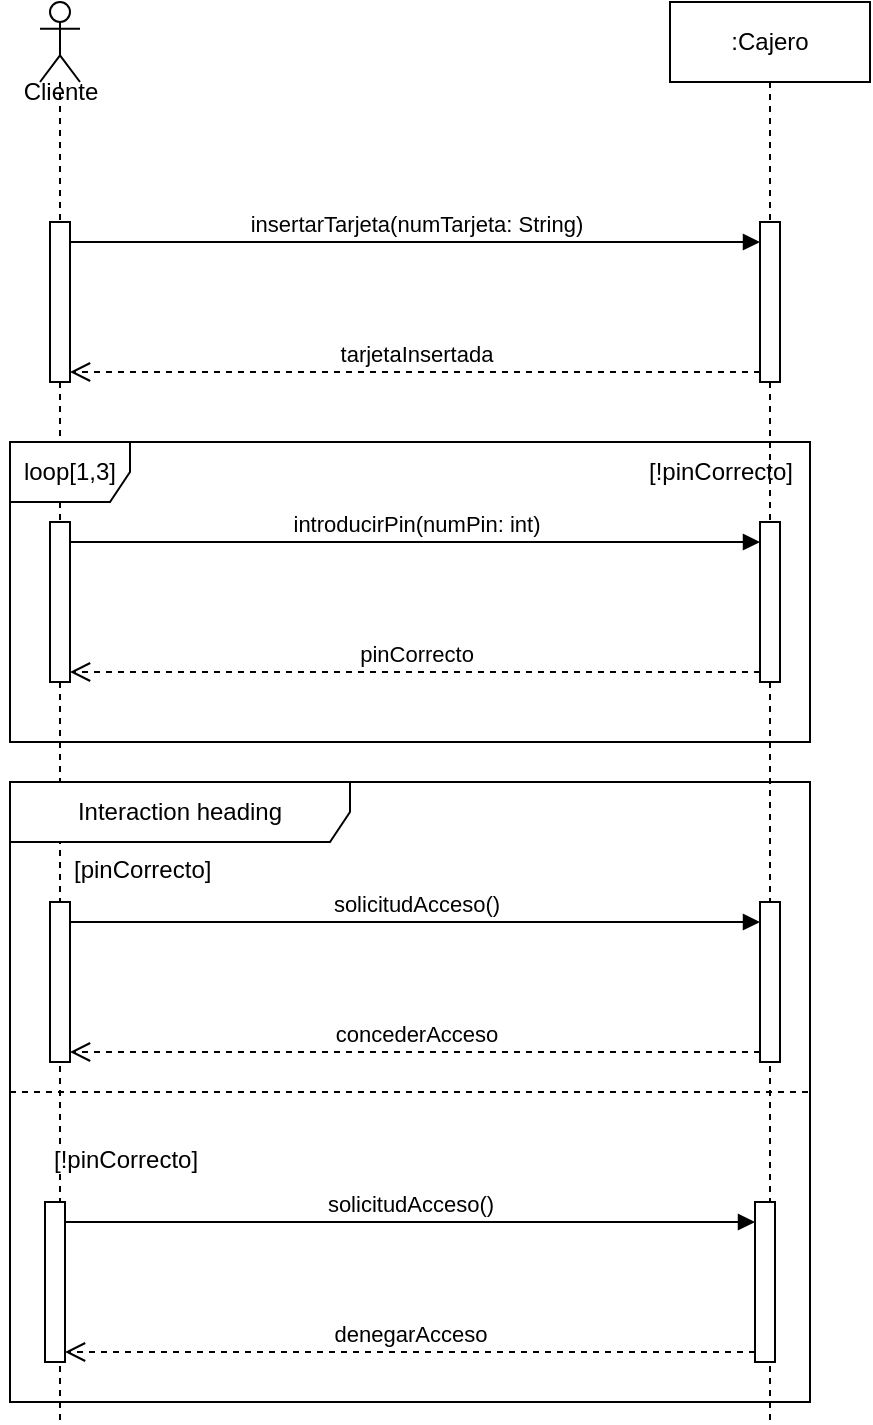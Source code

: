 <mxfile version="21.6.1" type="device">
  <diagram name="Página-1" id="_6TGcyd42zc6loi7AAFM">
    <mxGraphModel dx="915" dy="533" grid="1" gridSize="10" guides="1" tooltips="1" connect="1" arrows="1" fold="1" page="1" pageScale="1" pageWidth="1169" pageHeight="827" math="0" shadow="0">
      <root>
        <mxCell id="0" />
        <mxCell id="1" parent="0" />
        <mxCell id="o2e2sUvXSWCvMQpJ2uib-1" value="" style="shape=umlLifeline;perimeter=lifelinePerimeter;whiteSpace=wrap;html=1;container=1;dropTarget=0;collapsible=0;recursiveResize=0;outlineConnect=0;portConstraint=eastwest;newEdgeStyle={&quot;edgeStyle&quot;:&quot;elbowEdgeStyle&quot;,&quot;elbow&quot;:&quot;vertical&quot;,&quot;curved&quot;:0,&quot;rounded&quot;:0};participant=umlActor;" vertex="1" parent="1">
          <mxGeometry x="435" y="180" width="20" height="710" as="geometry" />
        </mxCell>
        <mxCell id="o2e2sUvXSWCvMQpJ2uib-2" value=":Cajero" style="shape=umlLifeline;perimeter=lifelinePerimeter;whiteSpace=wrap;html=1;container=1;dropTarget=0;collapsible=0;recursiveResize=0;outlineConnect=0;portConstraint=eastwest;newEdgeStyle={&quot;edgeStyle&quot;:&quot;elbowEdgeStyle&quot;,&quot;elbow&quot;:&quot;vertical&quot;,&quot;curved&quot;:0,&quot;rounded&quot;:0};" vertex="1" parent="1">
          <mxGeometry x="750" y="180" width="100" height="710" as="geometry" />
        </mxCell>
        <mxCell id="o2e2sUvXSWCvMQpJ2uib-10" value="" style="html=1;points=[];perimeter=orthogonalPerimeter;outlineConnect=0;targetShapes=umlLifeline;portConstraint=eastwest;newEdgeStyle={&quot;edgeStyle&quot;:&quot;elbowEdgeStyle&quot;,&quot;elbow&quot;:&quot;vertical&quot;,&quot;curved&quot;:0,&quot;rounded&quot;:0};" vertex="1" parent="o2e2sUvXSWCvMQpJ2uib-2">
          <mxGeometry x="45" y="260" width="10" height="80" as="geometry" />
        </mxCell>
        <mxCell id="o2e2sUvXSWCvMQpJ2uib-11" value="introducirPin(numPin: int)" style="html=1;verticalAlign=bottom;endArrow=block;edgeStyle=elbowEdgeStyle;elbow=vertical;curved=0;rounded=0;" edge="1" parent="o2e2sUvXSWCvMQpJ2uib-2">
          <mxGeometry relative="1" as="geometry">
            <mxPoint x="-300" y="270" as="sourcePoint" />
            <mxPoint x="45" y="270" as="targetPoint" />
          </mxGeometry>
        </mxCell>
        <mxCell id="o2e2sUvXSWCvMQpJ2uib-12" value="pinCorrecto" style="html=1;verticalAlign=bottom;endArrow=open;dashed=1;endSize=8;edgeStyle=elbowEdgeStyle;elbow=vertical;curved=0;rounded=0;" edge="1" source="o2e2sUvXSWCvMQpJ2uib-10" parent="o2e2sUvXSWCvMQpJ2uib-2">
          <mxGeometry relative="1" as="geometry">
            <mxPoint x="-300" y="335" as="targetPoint" />
          </mxGeometry>
        </mxCell>
        <mxCell id="o2e2sUvXSWCvMQpJ2uib-13" value="" style="html=1;points=[];perimeter=orthogonalPerimeter;outlineConnect=0;targetShapes=umlLifeline;portConstraint=eastwest;newEdgeStyle={&quot;edgeStyle&quot;:&quot;elbowEdgeStyle&quot;,&quot;elbow&quot;:&quot;vertical&quot;,&quot;curved&quot;:0,&quot;rounded&quot;:0};" vertex="1" parent="o2e2sUvXSWCvMQpJ2uib-2">
          <mxGeometry x="-310" y="260" width="10" height="80" as="geometry" />
        </mxCell>
        <mxCell id="o2e2sUvXSWCvMQpJ2uib-16" value="" style="html=1;points=[];perimeter=orthogonalPerimeter;outlineConnect=0;targetShapes=umlLifeline;portConstraint=eastwest;newEdgeStyle={&quot;edgeStyle&quot;:&quot;elbowEdgeStyle&quot;,&quot;elbow&quot;:&quot;vertical&quot;,&quot;curved&quot;:0,&quot;rounded&quot;:0};" vertex="1" parent="o2e2sUvXSWCvMQpJ2uib-2">
          <mxGeometry x="45" y="450" width="10" height="80" as="geometry" />
        </mxCell>
        <mxCell id="o2e2sUvXSWCvMQpJ2uib-17" value="solicitudAcceso()" style="html=1;verticalAlign=bottom;endArrow=block;edgeStyle=elbowEdgeStyle;elbow=vertical;curved=0;rounded=0;" edge="1" parent="o2e2sUvXSWCvMQpJ2uib-2">
          <mxGeometry relative="1" as="geometry">
            <mxPoint x="-300" y="460" as="sourcePoint" />
            <mxPoint x="45" y="460" as="targetPoint" />
          </mxGeometry>
        </mxCell>
        <mxCell id="o2e2sUvXSWCvMQpJ2uib-18" value="concederAcceso" style="html=1;verticalAlign=bottom;endArrow=open;dashed=1;endSize=8;edgeStyle=elbowEdgeStyle;elbow=vertical;curved=0;rounded=0;" edge="1" source="o2e2sUvXSWCvMQpJ2uib-16" parent="o2e2sUvXSWCvMQpJ2uib-2">
          <mxGeometry relative="1" as="geometry">
            <mxPoint x="-300" y="525" as="targetPoint" />
          </mxGeometry>
        </mxCell>
        <mxCell id="o2e2sUvXSWCvMQpJ2uib-19" value="" style="html=1;points=[];perimeter=orthogonalPerimeter;outlineConnect=0;targetShapes=umlLifeline;portConstraint=eastwest;newEdgeStyle={&quot;edgeStyle&quot;:&quot;elbowEdgeStyle&quot;,&quot;elbow&quot;:&quot;vertical&quot;,&quot;curved&quot;:0,&quot;rounded&quot;:0};" vertex="1" parent="o2e2sUvXSWCvMQpJ2uib-2">
          <mxGeometry x="-310" y="450" width="10" height="80" as="geometry" />
        </mxCell>
        <mxCell id="o2e2sUvXSWCvMQpJ2uib-5" value="" style="html=1;points=[];perimeter=orthogonalPerimeter;outlineConnect=0;targetShapes=umlLifeline;portConstraint=eastwest;newEdgeStyle={&quot;edgeStyle&quot;:&quot;elbowEdgeStyle&quot;,&quot;elbow&quot;:&quot;vertical&quot;,&quot;curved&quot;:0,&quot;rounded&quot;:0};" vertex="1" parent="1">
          <mxGeometry x="795" y="290" width="10" height="80" as="geometry" />
        </mxCell>
        <mxCell id="o2e2sUvXSWCvMQpJ2uib-6" value="insertarTarjeta(numTarjeta: String)" style="html=1;verticalAlign=bottom;endArrow=block;edgeStyle=elbowEdgeStyle;elbow=vertical;curved=0;rounded=0;" edge="1" parent="1">
          <mxGeometry relative="1" as="geometry">
            <mxPoint x="450" y="300" as="sourcePoint" />
            <mxPoint x="795" y="300" as="targetPoint" />
          </mxGeometry>
        </mxCell>
        <mxCell id="o2e2sUvXSWCvMQpJ2uib-7" value="tarjetaInsertada" style="html=1;verticalAlign=bottom;endArrow=open;dashed=1;endSize=8;edgeStyle=elbowEdgeStyle;elbow=vertical;curved=0;rounded=0;" edge="1" source="o2e2sUvXSWCvMQpJ2uib-5" parent="1">
          <mxGeometry relative="1" as="geometry">
            <mxPoint x="450" y="365" as="targetPoint" />
          </mxGeometry>
        </mxCell>
        <mxCell id="o2e2sUvXSWCvMQpJ2uib-8" value="" style="html=1;points=[];perimeter=orthogonalPerimeter;outlineConnect=0;targetShapes=umlLifeline;portConstraint=eastwest;newEdgeStyle={&quot;edgeStyle&quot;:&quot;elbowEdgeStyle&quot;,&quot;elbow&quot;:&quot;vertical&quot;,&quot;curved&quot;:0,&quot;rounded&quot;:0};" vertex="1" parent="1">
          <mxGeometry x="440" y="290" width="10" height="80" as="geometry" />
        </mxCell>
        <mxCell id="o2e2sUvXSWCvMQpJ2uib-9" value="Cliente" style="text;html=1;align=center;verticalAlign=middle;resizable=0;points=[];autosize=1;strokeColor=none;fillColor=none;" vertex="1" parent="1">
          <mxGeometry x="415" y="210" width="60" height="30" as="geometry" />
        </mxCell>
        <mxCell id="o2e2sUvXSWCvMQpJ2uib-14" value="loop[1,3]" style="shape=umlFrame;whiteSpace=wrap;html=1;pointerEvents=0;" vertex="1" parent="1">
          <mxGeometry x="420" y="400" width="400" height="150" as="geometry" />
        </mxCell>
        <mxCell id="o2e2sUvXSWCvMQpJ2uib-15" value="[!pinCorrecto]" style="text;html=1;align=center;verticalAlign=middle;resizable=0;points=[];autosize=1;strokeColor=none;fillColor=none;" vertex="1" parent="1">
          <mxGeometry x="725" y="400" width="100" height="30" as="geometry" />
        </mxCell>
        <mxCell id="o2e2sUvXSWCvMQpJ2uib-22" value="Interaction heading" style="shape=umlFrame;whiteSpace=wrap;html=1;pointerEvents=0;recursiveResize=0;container=1;collapsible=0;width=170;" vertex="1" parent="1">
          <mxGeometry x="420" y="570" width="400" height="310" as="geometry" />
        </mxCell>
        <mxCell id="o2e2sUvXSWCvMQpJ2uib-23" value="[pinCorrecto]" style="text;html=1;" vertex="1" parent="o2e2sUvXSWCvMQpJ2uib-22">
          <mxGeometry width="100" height="20" relative="1" as="geometry">
            <mxPoint x="30" y="30" as="offset" />
          </mxGeometry>
        </mxCell>
        <mxCell id="o2e2sUvXSWCvMQpJ2uib-24" value="[!pinCorrecto]" style="line;strokeWidth=1;dashed=1;labelPosition=center;verticalLabelPosition=bottom;align=left;verticalAlign=top;spacingLeft=20;spacingTop=15;html=1;whiteSpace=wrap;" vertex="1" parent="o2e2sUvXSWCvMQpJ2uib-22">
          <mxGeometry y="150" width="400" height="10" as="geometry" />
        </mxCell>
        <mxCell id="o2e2sUvXSWCvMQpJ2uib-25" value="" style="html=1;points=[];perimeter=orthogonalPerimeter;outlineConnect=0;targetShapes=umlLifeline;portConstraint=eastwest;newEdgeStyle={&quot;edgeStyle&quot;:&quot;elbowEdgeStyle&quot;,&quot;elbow&quot;:&quot;vertical&quot;,&quot;curved&quot;:0,&quot;rounded&quot;:0};" vertex="1" parent="o2e2sUvXSWCvMQpJ2uib-22">
          <mxGeometry x="372.5" y="210" width="10" height="80" as="geometry" />
        </mxCell>
        <mxCell id="o2e2sUvXSWCvMQpJ2uib-26" value="solicitudAcceso()" style="html=1;verticalAlign=bottom;endArrow=block;edgeStyle=elbowEdgeStyle;elbow=vertical;curved=0;rounded=0;" edge="1" parent="o2e2sUvXSWCvMQpJ2uib-22">
          <mxGeometry relative="1" as="geometry">
            <mxPoint x="27.5" y="220" as="sourcePoint" />
            <mxPoint x="372.5" y="220" as="targetPoint" />
          </mxGeometry>
        </mxCell>
        <mxCell id="o2e2sUvXSWCvMQpJ2uib-27" value="denegarAcceso" style="html=1;verticalAlign=bottom;endArrow=open;dashed=1;endSize=8;edgeStyle=elbowEdgeStyle;elbow=vertical;curved=0;rounded=0;" edge="1" source="o2e2sUvXSWCvMQpJ2uib-25" parent="o2e2sUvXSWCvMQpJ2uib-22">
          <mxGeometry relative="1" as="geometry">
            <mxPoint x="27.5" y="285" as="targetPoint" />
          </mxGeometry>
        </mxCell>
        <mxCell id="o2e2sUvXSWCvMQpJ2uib-28" value="" style="html=1;points=[];perimeter=orthogonalPerimeter;outlineConnect=0;targetShapes=umlLifeline;portConstraint=eastwest;newEdgeStyle={&quot;edgeStyle&quot;:&quot;elbowEdgeStyle&quot;,&quot;elbow&quot;:&quot;vertical&quot;,&quot;curved&quot;:0,&quot;rounded&quot;:0};" vertex="1" parent="o2e2sUvXSWCvMQpJ2uib-22">
          <mxGeometry x="17.5" y="210" width="10" height="80" as="geometry" />
        </mxCell>
      </root>
    </mxGraphModel>
  </diagram>
</mxfile>

